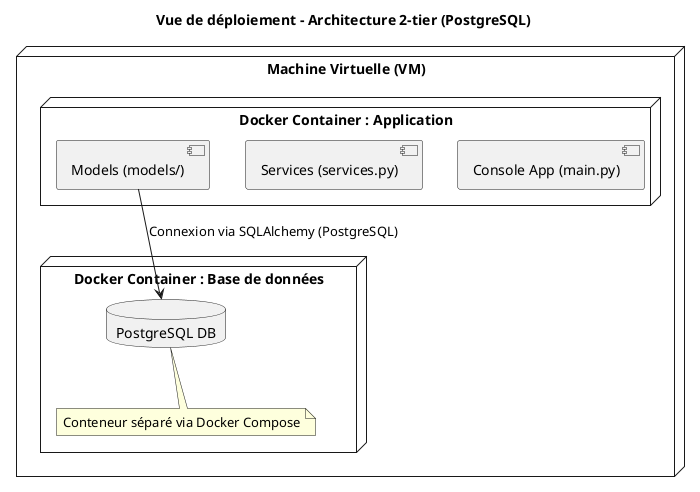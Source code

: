 @startuml
title Vue de déploiement – Architecture 2-tier (PostgreSQL)

node "Machine Virtuelle (VM)" {

  node "Docker Container : Application" {
    component "Console App (main.py)" 
    component "Services (services.py)"
    component "Models (models/)"
  }

  node "Docker Container : Base de données" {
    database "PostgreSQL DB"
    note bottom of "PostgreSQL DB" : Conteneur séparé via Docker Compose
  }

}

"Models (models/)" --> "PostgreSQL DB" : Connexion via SQLAlchemy (PostgreSQL)

@enduml
